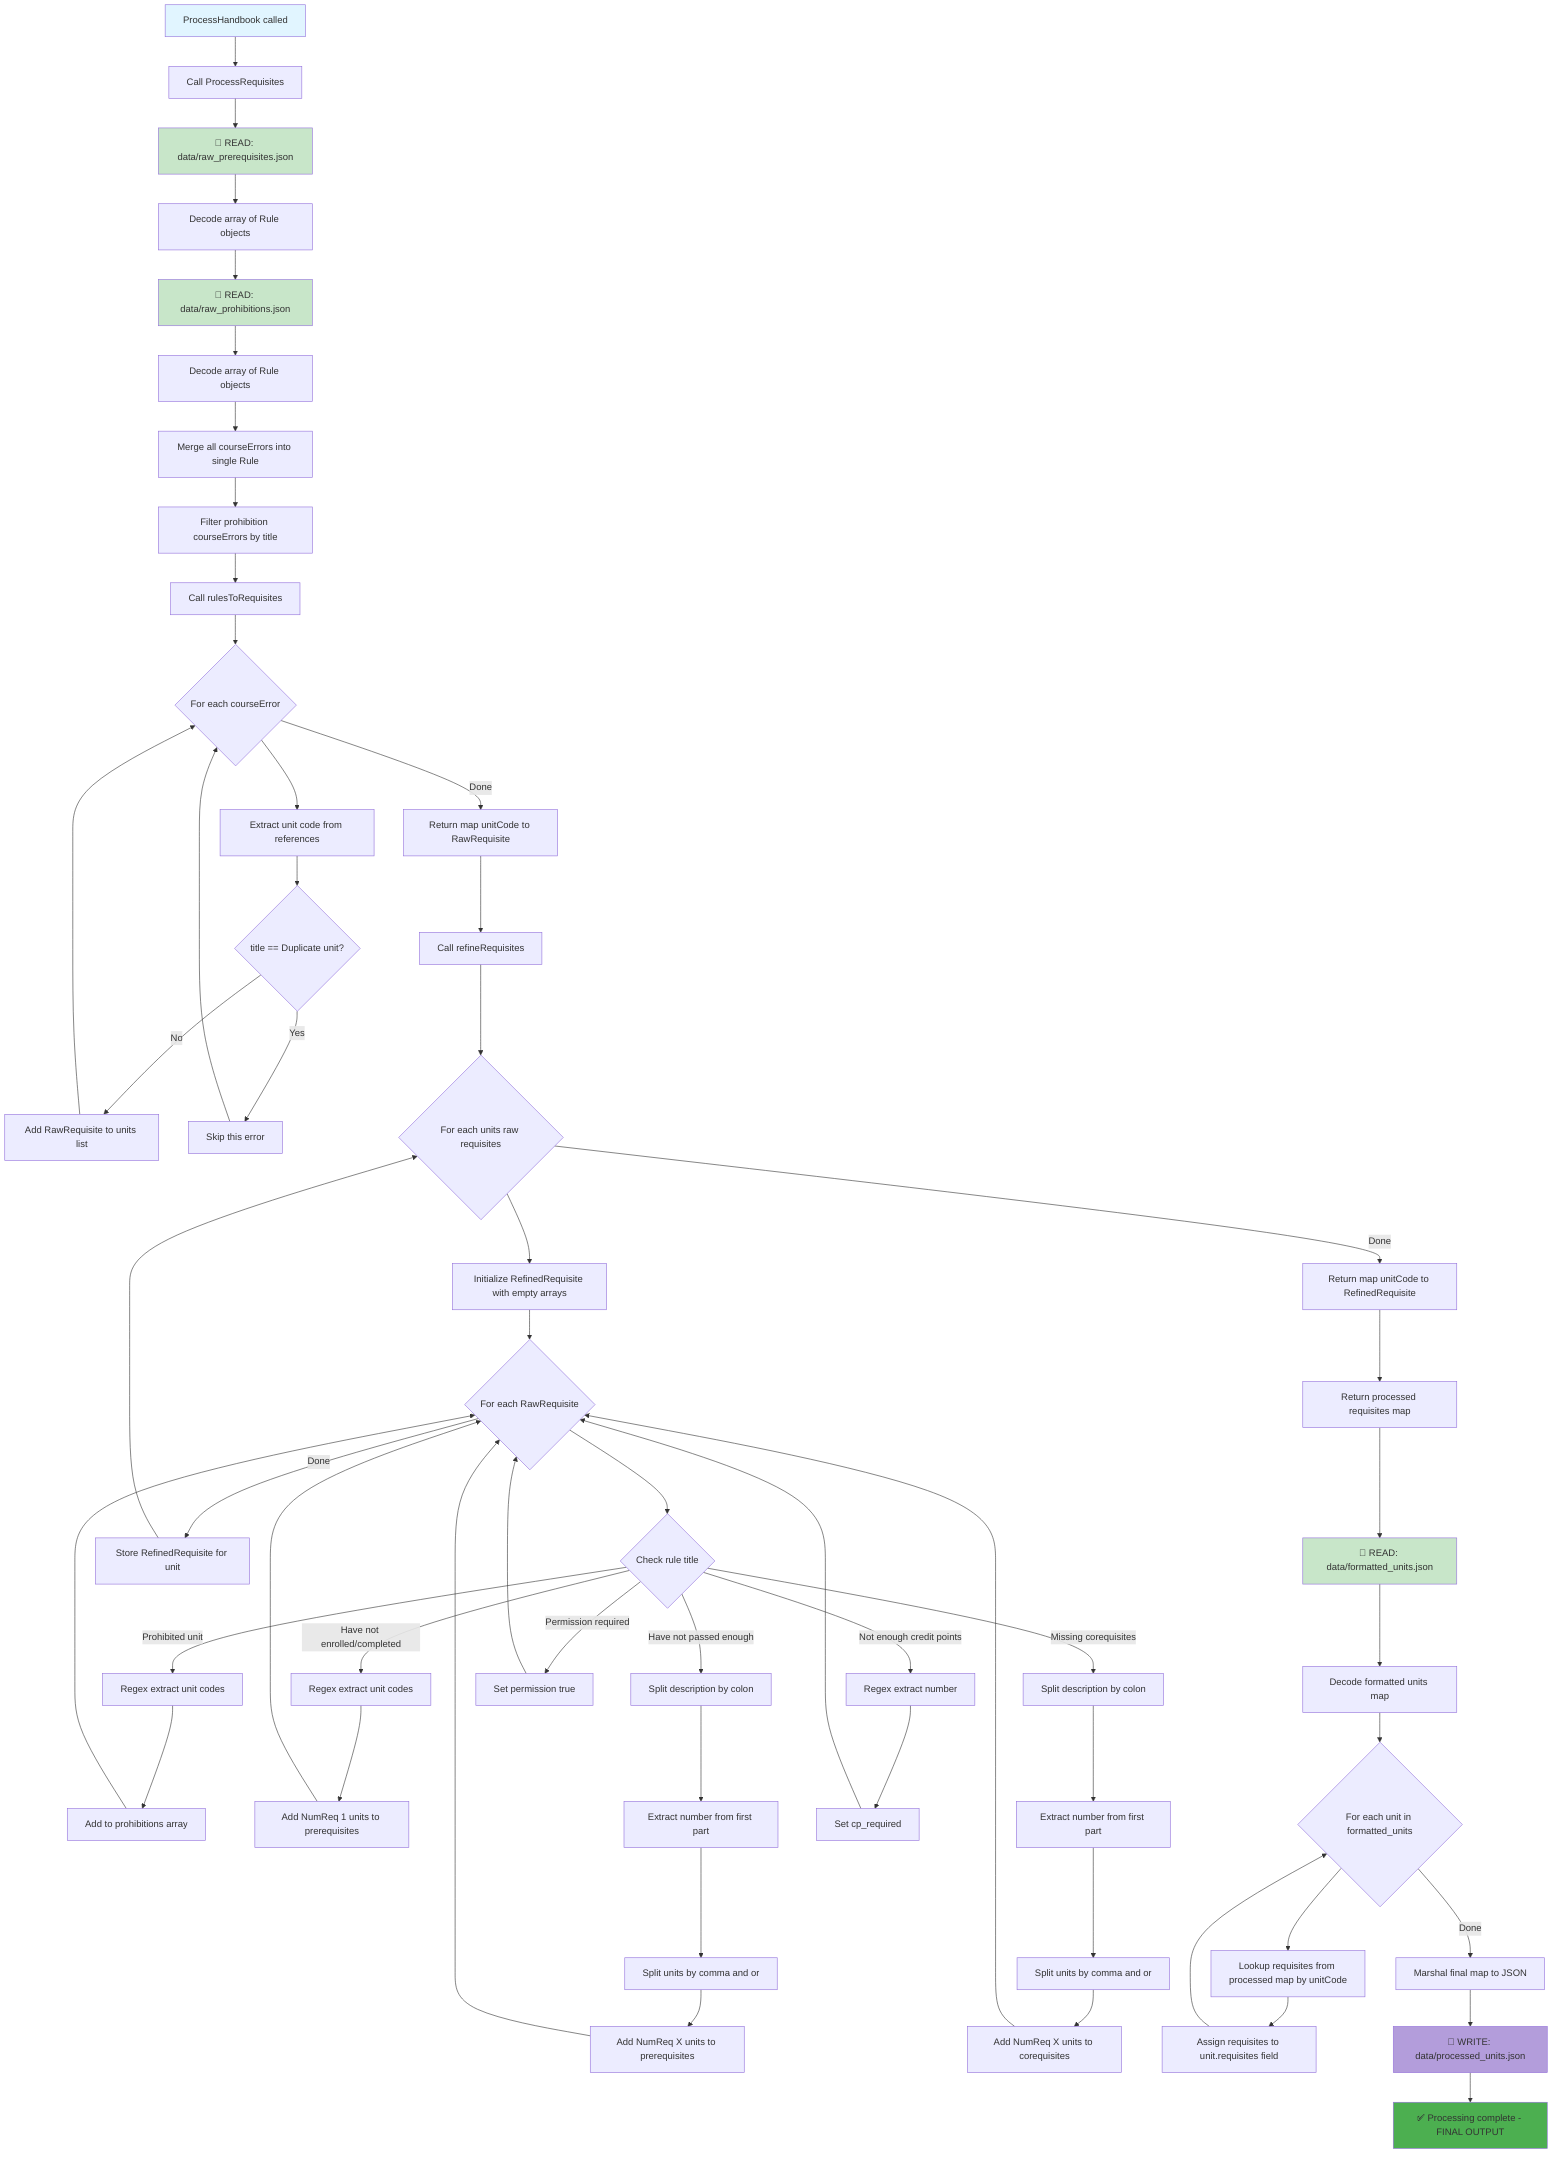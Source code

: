 graph TB
    START_PROCESS[ProcessHandbook called] --> CALL_PROCESS_REQ[Call ProcessRequisites]
    CALL_PROCESS_REQ --> READ_PREREQ_FILE[📖 READ: data/raw_prerequisites.json]
    READ_PREREQ_FILE --> DECODE_PREREQ_RULES[Decode array of Rule objects]

    DECODE_PREREQ_RULES --> READ_PROHIB_FILE[📖 READ: data/raw_prohibitions.json]
    READ_PROHIB_FILE --> DECODE_PROHIB_RULES[Decode array of Rule objects]

    DECODE_PROHIB_RULES --> MERGE_RULES[Merge all courseErrors into single Rule]
    MERGE_RULES --> FILTER_PROHIB[Filter prohibition courseErrors by title]
    FILTER_PROHIB --> RULES_TO_REQ[Call rulesToRequisites]

    RULES_TO_REQ --> GROUP_BY_UNIT{For each courseError}
    GROUP_BY_UNIT --> GET_UNIT_CODE[Extract unit code from references]
    GET_UNIT_CODE --> CHECK_DUPLICATE{title == Duplicate unit?}
    CHECK_DUPLICATE -->|No| ADD_RAW_REQ[Add RawRequisite to units list]
    CHECK_DUPLICATE -->|Yes| SKIP_DUP[Skip this error]
    ADD_RAW_REQ --> GROUP_BY_UNIT
    SKIP_DUP --> GROUP_BY_UNIT
    GROUP_BY_UNIT -->|Done| RAW_REQ_MAP[Return map unitCode to RawRequisite]

    RAW_REQ_MAP --> REFINE_REQ[Call refineRequisites]
    REFINE_REQ --> LOOP_UNITS_REQ{For each units raw requisites}
    LOOP_UNITS_REQ --> INIT_REFINED[Initialize RefinedRequisite with empty arrays]

    INIT_REFINED --> LOOP_RULES{For each RawRequisite}
    LOOP_RULES --> CHECK_TITLE{Check rule title}

    CHECK_TITLE -->|Prohibited unit| REGEX_PROHIB[Regex extract unit codes]
    REGEX_PROHIB --> ADD_PROHIB[Add to prohibitions array]

    CHECK_TITLE -->|Have not enrolled/completed| REGEX_PREREQ1[Regex extract unit codes]
    REGEX_PREREQ1 --> ADD_PREREQ1[Add NumReq 1 units to prerequisites]

    CHECK_TITLE -->|Have not passed enough| SPLIT_DESC1[Split description by colon]
    SPLIT_DESC1 --> EXTRACT_NUM1[Extract number from first part]
    EXTRACT_NUM1 --> SPLIT_UNITS1[Split units by comma and or]
    SPLIT_UNITS1 --> ADD_PREREQ2[Add NumReq X units to prerequisites]

    CHECK_TITLE -->|Missing corequisites| SPLIT_DESC2[Split description by colon]
    SPLIT_DESC2 --> EXTRACT_NUM2[Extract number from first part]
    EXTRACT_NUM2 --> SPLIT_UNITS2[Split units by comma and or]
    SPLIT_UNITS2 --> ADD_COREQ[Add NumReq X units to corequisites]

    CHECK_TITLE -->|Not enough credit points| REGEX_CP[Regex extract number]
    REGEX_CP --> SET_CP[Set cp_required]

    CHECK_TITLE -->|Permission required| SET_PERM[Set permission true]

    ADD_PROHIB --> LOOP_RULES
    ADD_PREREQ1 --> LOOP_RULES
    ADD_PREREQ2 --> LOOP_RULES
    ADD_COREQ --> LOOP_RULES
    SET_CP --> LOOP_RULES
    SET_PERM --> LOOP_RULES

    LOOP_RULES -->|Done| STORE_REFINED[Store RefinedRequisite for unit]
    STORE_REFINED --> LOOP_UNITS_REQ
    LOOP_UNITS_REQ -->|Done| REFINED_MAP[Return map unitCode to RefinedRequisite]

    REFINED_MAP --> RETURN_REFINED[Return processed requisites map]
    RETURN_REFINED --> READ_FORMATTED[📖 READ: data/formatted_units.json]
    READ_FORMATTED --> DECODE_HANDBOOK[Decode formatted units map]

    DECODE_HANDBOOK --> MERGE_LOOP{For each unit in formatted_units}
    MERGE_LOOP --> LOOKUP_REQ[Lookup requisites from processed map by unitCode]
    LOOKUP_REQ --> ASSIGN_REQ[Assign requisites to unit.requisites field]
    ASSIGN_REQ --> MERGE_LOOP

    MERGE_LOOP -->|Done| MARSHAL_FINAL[Marshal final map to JSON]
    MARSHAL_FINAL --> WRITE_FINAL[💾 WRITE: data/processed_units.json]
    WRITE_FINAL --> PROCESS_DONE[✅ Processing complete - FINAL OUTPUT]

    style START_PROCESS fill:#e1f5ff
    style READ_PREREQ_FILE fill:#c8e6c9
    style READ_PROHIB_FILE fill:#c8e6c9
    style READ_FORMATTED fill:#c8e6c9
    style WRITE_FINAL fill:#b39ddb
    style PROCESS_DONE fill:#4caf50